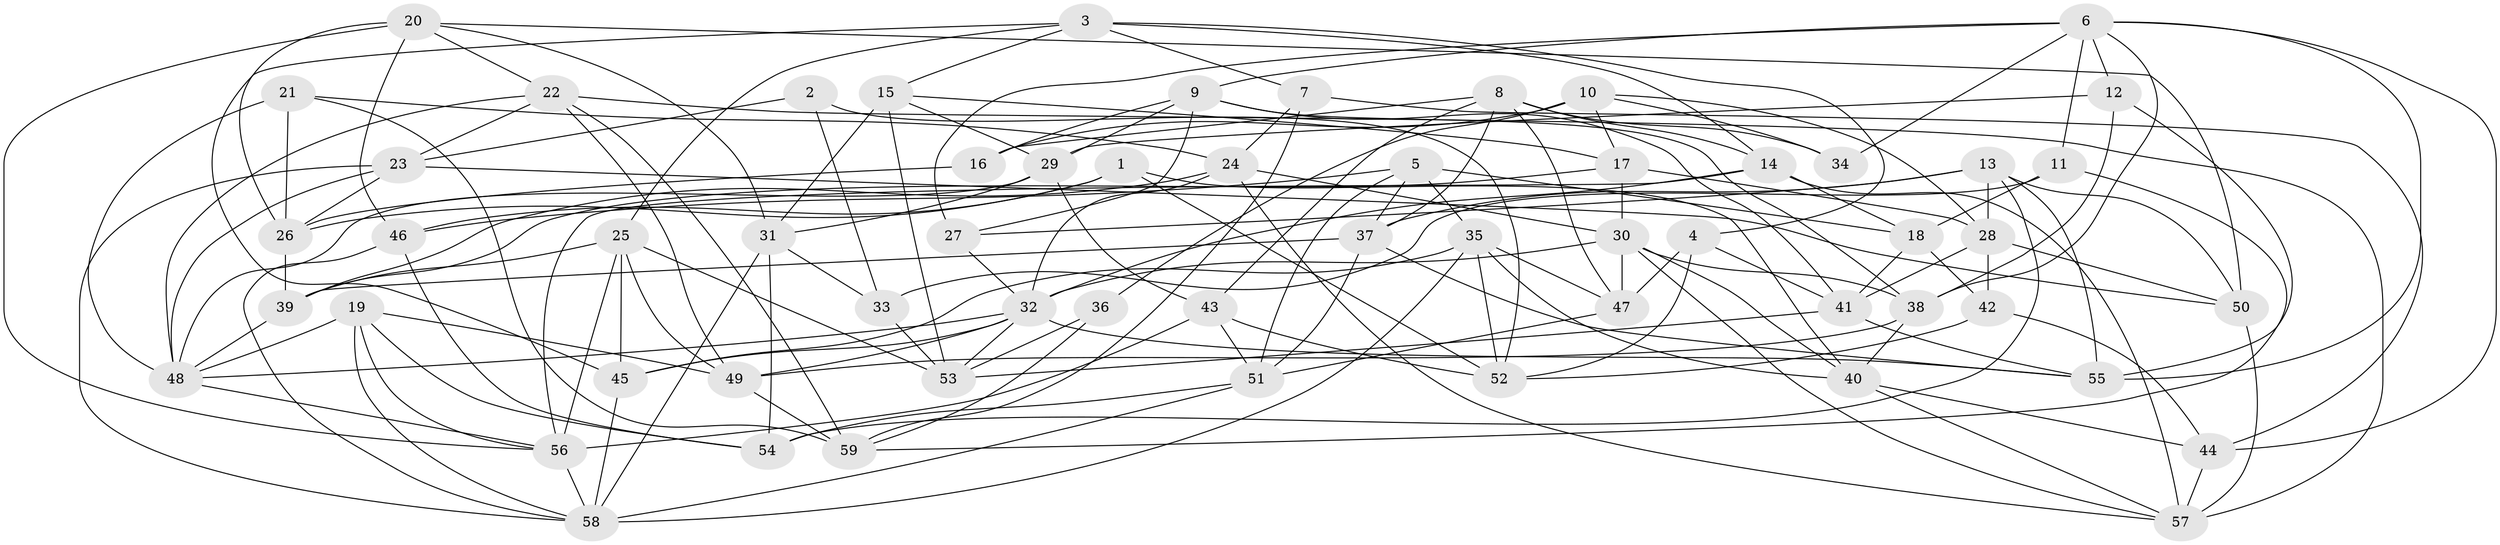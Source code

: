 // original degree distribution, {4: 1.0}
// Generated by graph-tools (version 1.1) at 2025/03/03/09/25 03:03:03]
// undirected, 59 vertices, 162 edges
graph export_dot {
graph [start="1"]
  node [color=gray90,style=filled];
  1;
  2;
  3;
  4;
  5;
  6;
  7;
  8;
  9;
  10;
  11;
  12;
  13;
  14;
  15;
  16;
  17;
  18;
  19;
  20;
  21;
  22;
  23;
  24;
  25;
  26;
  27;
  28;
  29;
  30;
  31;
  32;
  33;
  34;
  35;
  36;
  37;
  38;
  39;
  40;
  41;
  42;
  43;
  44;
  45;
  46;
  47;
  48;
  49;
  50;
  51;
  52;
  53;
  54;
  55;
  56;
  57;
  58;
  59;
  1 -- 26 [weight=1.0];
  1 -- 40 [weight=1.0];
  1 -- 46 [weight=1.0];
  1 -- 52 [weight=1.0];
  2 -- 23 [weight=1.0];
  2 -- 33 [weight=2.0];
  2 -- 52 [weight=1.0];
  3 -- 4 [weight=1.0];
  3 -- 7 [weight=1.0];
  3 -- 14 [weight=1.0];
  3 -- 15 [weight=1.0];
  3 -- 25 [weight=1.0];
  3 -- 45 [weight=1.0];
  4 -- 41 [weight=1.0];
  4 -- 47 [weight=1.0];
  4 -- 52 [weight=1.0];
  5 -- 18 [weight=1.0];
  5 -- 35 [weight=1.0];
  5 -- 37 [weight=1.0];
  5 -- 46 [weight=2.0];
  5 -- 51 [weight=1.0];
  6 -- 9 [weight=1.0];
  6 -- 11 [weight=1.0];
  6 -- 12 [weight=1.0];
  6 -- 27 [weight=1.0];
  6 -- 34 [weight=2.0];
  6 -- 38 [weight=1.0];
  6 -- 44 [weight=2.0];
  6 -- 55 [weight=1.0];
  7 -- 24 [weight=1.0];
  7 -- 44 [weight=1.0];
  7 -- 59 [weight=1.0];
  8 -- 14 [weight=1.0];
  8 -- 16 [weight=1.0];
  8 -- 34 [weight=1.0];
  8 -- 37 [weight=1.0];
  8 -- 43 [weight=1.0];
  8 -- 47 [weight=1.0];
  9 -- 16 [weight=1.0];
  9 -- 27 [weight=1.0];
  9 -- 29 [weight=1.0];
  9 -- 38 [weight=1.0];
  9 -- 41 [weight=1.0];
  10 -- 16 [weight=1.0];
  10 -- 17 [weight=1.0];
  10 -- 28 [weight=1.0];
  10 -- 34 [weight=1.0];
  10 -- 36 [weight=2.0];
  11 -- 18 [weight=2.0];
  11 -- 33 [weight=2.0];
  11 -- 59 [weight=1.0];
  12 -- 29 [weight=1.0];
  12 -- 38 [weight=1.0];
  12 -- 55 [weight=1.0];
  13 -- 27 [weight=1.0];
  13 -- 28 [weight=1.0];
  13 -- 37 [weight=1.0];
  13 -- 50 [weight=1.0];
  13 -- 54 [weight=1.0];
  13 -- 55 [weight=1.0];
  14 -- 18 [weight=1.0];
  14 -- 32 [weight=1.0];
  14 -- 56 [weight=1.0];
  14 -- 57 [weight=1.0];
  15 -- 17 [weight=2.0];
  15 -- 29 [weight=1.0];
  15 -- 31 [weight=1.0];
  15 -- 53 [weight=1.0];
  16 -- 26 [weight=1.0];
  17 -- 28 [weight=1.0];
  17 -- 30 [weight=1.0];
  17 -- 39 [weight=1.0];
  18 -- 41 [weight=1.0];
  18 -- 42 [weight=1.0];
  19 -- 48 [weight=1.0];
  19 -- 49 [weight=1.0];
  19 -- 54 [weight=2.0];
  19 -- 56 [weight=1.0];
  19 -- 58 [weight=1.0];
  20 -- 22 [weight=1.0];
  20 -- 26 [weight=1.0];
  20 -- 31 [weight=1.0];
  20 -- 46 [weight=1.0];
  20 -- 50 [weight=1.0];
  20 -- 56 [weight=1.0];
  21 -- 24 [weight=1.0];
  21 -- 26 [weight=1.0];
  21 -- 48 [weight=1.0];
  21 -- 59 [weight=1.0];
  22 -- 23 [weight=1.0];
  22 -- 48 [weight=1.0];
  22 -- 49 [weight=1.0];
  22 -- 57 [weight=1.0];
  22 -- 59 [weight=1.0];
  23 -- 26 [weight=1.0];
  23 -- 48 [weight=1.0];
  23 -- 50 [weight=1.0];
  23 -- 58 [weight=1.0];
  24 -- 30 [weight=1.0];
  24 -- 32 [weight=1.0];
  24 -- 39 [weight=1.0];
  24 -- 57 [weight=1.0];
  25 -- 39 [weight=1.0];
  25 -- 45 [weight=1.0];
  25 -- 49 [weight=1.0];
  25 -- 53 [weight=1.0];
  25 -- 56 [weight=1.0];
  26 -- 39 [weight=1.0];
  27 -- 32 [weight=1.0];
  28 -- 41 [weight=1.0];
  28 -- 42 [weight=1.0];
  28 -- 50 [weight=1.0];
  29 -- 31 [weight=1.0];
  29 -- 43 [weight=1.0];
  29 -- 48 [weight=1.0];
  30 -- 32 [weight=1.0];
  30 -- 38 [weight=1.0];
  30 -- 40 [weight=1.0];
  30 -- 47 [weight=2.0];
  30 -- 57 [weight=1.0];
  31 -- 33 [weight=1.0];
  31 -- 54 [weight=1.0];
  31 -- 58 [weight=1.0];
  32 -- 45 [weight=2.0];
  32 -- 48 [weight=1.0];
  32 -- 49 [weight=1.0];
  32 -- 53 [weight=1.0];
  32 -- 55 [weight=1.0];
  33 -- 53 [weight=1.0];
  35 -- 40 [weight=1.0];
  35 -- 45 [weight=1.0];
  35 -- 47 [weight=1.0];
  35 -- 52 [weight=1.0];
  35 -- 58 [weight=1.0];
  36 -- 53 [weight=1.0];
  36 -- 59 [weight=1.0];
  37 -- 39 [weight=1.0];
  37 -- 51 [weight=1.0];
  37 -- 55 [weight=1.0];
  38 -- 40 [weight=1.0];
  38 -- 49 [weight=1.0];
  39 -- 48 [weight=1.0];
  40 -- 44 [weight=1.0];
  40 -- 57 [weight=1.0];
  41 -- 53 [weight=1.0];
  41 -- 55 [weight=1.0];
  42 -- 44 [weight=1.0];
  42 -- 52 [weight=1.0];
  43 -- 51 [weight=1.0];
  43 -- 52 [weight=1.0];
  43 -- 56 [weight=2.0];
  44 -- 57 [weight=1.0];
  45 -- 58 [weight=1.0];
  46 -- 54 [weight=1.0];
  46 -- 58 [weight=1.0];
  47 -- 51 [weight=1.0];
  48 -- 56 [weight=1.0];
  49 -- 59 [weight=1.0];
  50 -- 57 [weight=2.0];
  51 -- 54 [weight=1.0];
  51 -- 58 [weight=1.0];
  56 -- 58 [weight=1.0];
}
